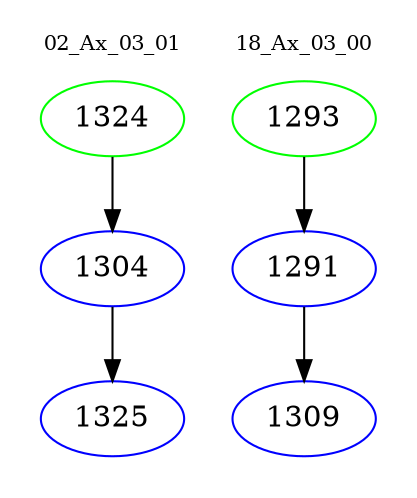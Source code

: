 digraph{
subgraph cluster_0 {
color = white
label = "02_Ax_03_01";
fontsize=10;
T0_1324 [label="1324", color="green"]
T0_1324 -> T0_1304 [color="black"]
T0_1304 [label="1304", color="blue"]
T0_1304 -> T0_1325 [color="black"]
T0_1325 [label="1325", color="blue"]
}
subgraph cluster_1 {
color = white
label = "18_Ax_03_00";
fontsize=10;
T1_1293 [label="1293", color="green"]
T1_1293 -> T1_1291 [color="black"]
T1_1291 [label="1291", color="blue"]
T1_1291 -> T1_1309 [color="black"]
T1_1309 [label="1309", color="blue"]
}
}
